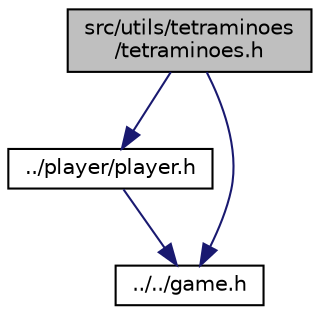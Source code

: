 digraph "src/utils/tetraminoes/tetraminoes.h"
{
 // LATEX_PDF_SIZE
  edge [fontname="Helvetica",fontsize="10",labelfontname="Helvetica",labelfontsize="10"];
  node [fontname="Helvetica",fontsize="10",shape=record];
  Node1 [label="src/utils/tetraminoes\l/tetraminoes.h",height=0.2,width=0.4,color="black", fillcolor="grey75", style="filled", fontcolor="black",tooltip="Libreria per la gestione dei tetramini (movimenti, rotazione, ecc)."];
  Node1 -> Node2 [color="midnightblue",fontsize="10",style="solid",fontname="Helvetica"];
  Node2 [label="../player/player.h",height=0.2,width=0.4,color="black", fillcolor="white", style="filled",URL="$player_8h.html",tooltip="Libreria per la gestione dei giocatori."];
  Node2 -> Node3 [color="midnightblue",fontsize="10",style="solid",fontname="Helvetica"];
  Node3 [label="../../game.h",height=0.2,width=0.4,color="black", fillcolor="white", style="filled",URL="$game_8h.html",tooltip="Libreria per la gestione del gioco X-Tetris."];
  Node1 -> Node3 [color="midnightblue",fontsize="10",style="solid",fontname="Helvetica"];
}
